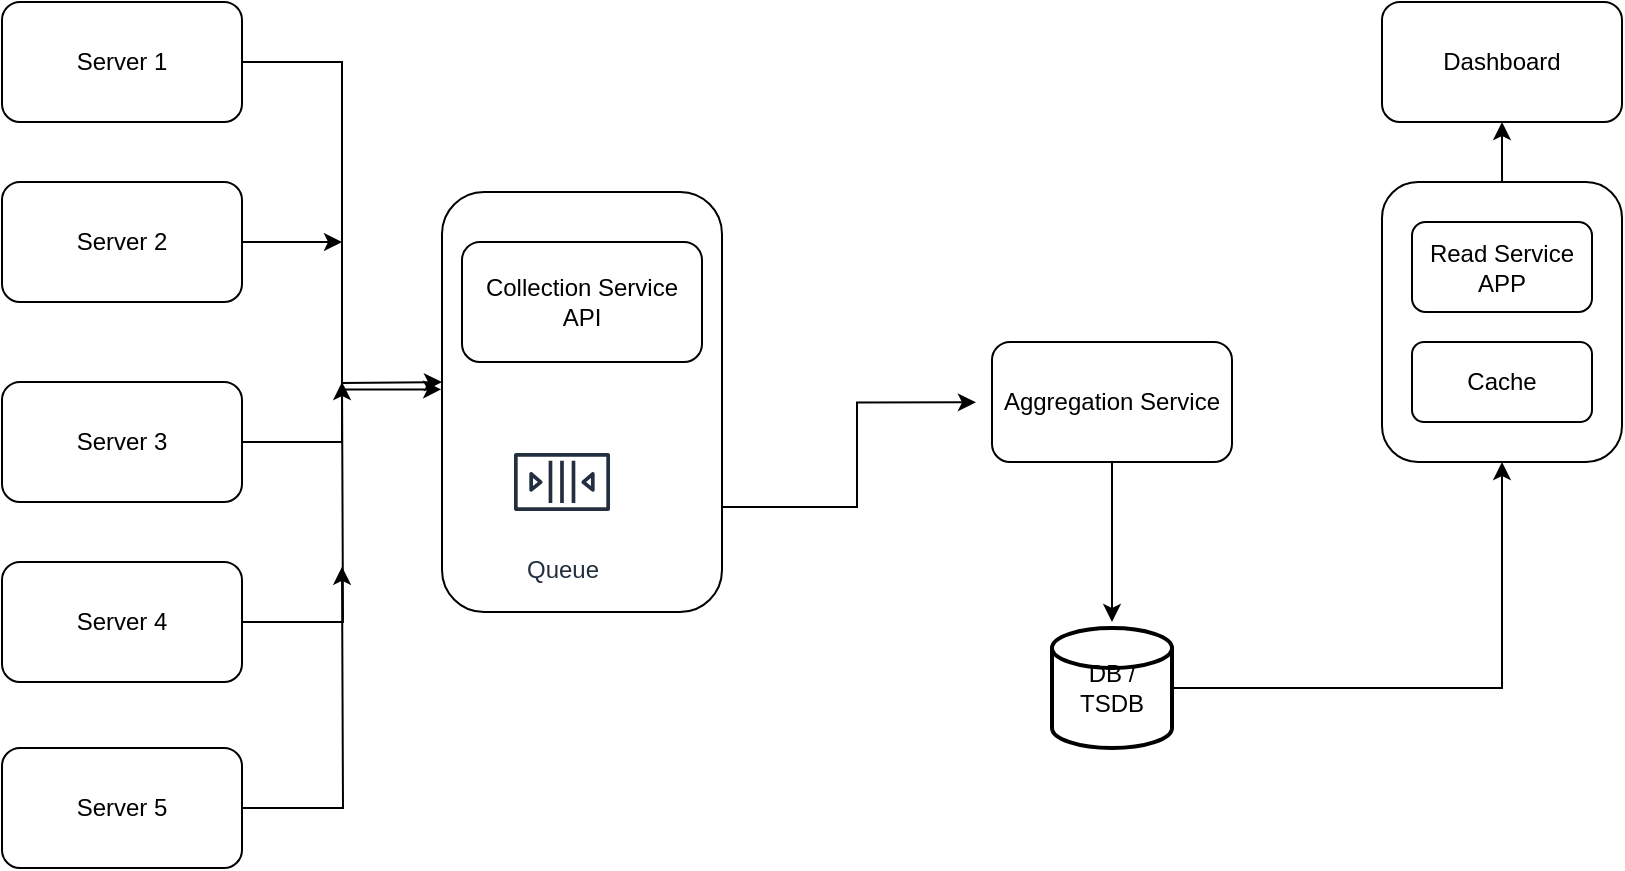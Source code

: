 <mxfile version="14.5.3" type="github"><diagram id="n6iq5Le3uGdP-fareVwD" name="Page-1"><mxGraphModel dx="1888" dy="584" grid="1" gridSize="10" guides="1" tooltips="1" connect="1" arrows="1" fold="1" page="1" pageScale="1" pageWidth="850" pageHeight="1100" math="0" shadow="0"><root><mxCell id="0"/><mxCell id="1" parent="0"/><mxCell id="zKzfODkJCmeqRvXnxmly-6" style="edgeStyle=orthogonalEdgeStyle;rounded=0;orthogonalLoop=1;jettySize=auto;html=1;exitX=1;exitY=0.75;exitDx=0;exitDy=0;entryX=-0.067;entryY=0.503;entryDx=0;entryDy=0;entryPerimeter=0;" parent="1" source="zKzfODkJCmeqRvXnxmly-1" target="zKzfODkJCmeqRvXnxmly-4" edge="1"><mxGeometry relative="1" as="geometry"/></mxCell><mxCell id="zKzfODkJCmeqRvXnxmly-1" value="" style="rounded=1;whiteSpace=wrap;html=1;" parent="1" vertex="1"><mxGeometry x="90" y="145" width="140" height="210" as="geometry"/></mxCell><mxCell id="zKzfODkJCmeqRvXnxmly-2" value="Collection Service API" style="rounded=1;whiteSpace=wrap;html=1;" parent="1" vertex="1"><mxGeometry x="100" y="170" width="120" height="60" as="geometry"/></mxCell><mxCell id="zKzfODkJCmeqRvXnxmly-3" value="Queue" style="outlineConnect=0;fontColor=#232F3E;gradientColor=none;strokeColor=#232F3E;fillColor=#ffffff;dashed=0;verticalLabelPosition=bottom;verticalAlign=top;align=center;html=1;fontSize=12;fontStyle=0;aspect=fixed;shape=mxgraph.aws4.resourceIcon;resIcon=mxgraph.aws4.queue;" parent="1" vertex="1"><mxGeometry x="120" y="260" width="60" height="60" as="geometry"/></mxCell><mxCell id="zKzfODkJCmeqRvXnxmly-7" style="edgeStyle=orthogonalEdgeStyle;rounded=0;orthogonalLoop=1;jettySize=auto;html=1;" parent="1" source="zKzfODkJCmeqRvXnxmly-4" edge="1"><mxGeometry relative="1" as="geometry"><mxPoint x="425" y="360" as="targetPoint"/></mxGeometry></mxCell><mxCell id="zKzfODkJCmeqRvXnxmly-4" value="Aggregation Service" style="rounded=1;whiteSpace=wrap;html=1;" parent="1" vertex="1"><mxGeometry x="365" y="220" width="120" height="60" as="geometry"/></mxCell><mxCell id="zKzfODkJCmeqRvXnxmly-10" style="edgeStyle=orthogonalEdgeStyle;rounded=0;orthogonalLoop=1;jettySize=auto;html=1;entryX=0.5;entryY=1;entryDx=0;entryDy=0;" parent="1" source="zKzfODkJCmeqRvXnxmly-8" target="zKzfODkJCmeqRvXnxmly-9" edge="1"><mxGeometry relative="1" as="geometry"/></mxCell><mxCell id="zKzfODkJCmeqRvXnxmly-8" value="DB / TSDB" style="strokeWidth=2;html=1;shape=mxgraph.flowchart.database;whiteSpace=wrap;" parent="1" vertex="1"><mxGeometry x="395" y="363" width="60" height="60" as="geometry"/></mxCell><mxCell id="zKzfODkJCmeqRvXnxmly-14" style="edgeStyle=orthogonalEdgeStyle;rounded=0;orthogonalLoop=1;jettySize=auto;html=1;exitX=0.5;exitY=0;exitDx=0;exitDy=0;" parent="1" source="zKzfODkJCmeqRvXnxmly-9" target="zKzfODkJCmeqRvXnxmly-15" edge="1"><mxGeometry relative="1" as="geometry"><mxPoint x="620" y="80" as="targetPoint"/></mxGeometry></mxCell><mxCell id="zKzfODkJCmeqRvXnxmly-9" value="" style="rounded=1;whiteSpace=wrap;html=1;" parent="1" vertex="1"><mxGeometry x="560" y="140" width="120" height="140" as="geometry"/></mxCell><mxCell id="zKzfODkJCmeqRvXnxmly-26" style="edgeStyle=orthogonalEdgeStyle;rounded=0;orthogonalLoop=1;jettySize=auto;html=1;exitX=1;exitY=0.5;exitDx=0;exitDy=0;" parent="1" source="zKzfODkJCmeqRvXnxmly-11" edge="1"><mxGeometry relative="1" as="geometry"><mxPoint x="40" y="332.4" as="targetPoint"/></mxGeometry></mxCell><mxCell id="zKzfODkJCmeqRvXnxmly-11" value="Server 5" style="rounded=1;whiteSpace=wrap;html=1;" parent="1" vertex="1"><mxGeometry x="-130" y="423" width="120" height="60" as="geometry"/></mxCell><mxCell id="zKzfODkJCmeqRvXnxmly-12" value="Read Service APP" style="rounded=1;whiteSpace=wrap;html=1;" parent="1" vertex="1"><mxGeometry x="575" y="160" width="90" height="45" as="geometry"/></mxCell><mxCell id="zKzfODkJCmeqRvXnxmly-13" value="Cache" style="rounded=1;whiteSpace=wrap;html=1;" parent="1" vertex="1"><mxGeometry x="575" y="220" width="90" height="40" as="geometry"/></mxCell><mxCell id="zKzfODkJCmeqRvXnxmly-15" value="Dashboard" style="rounded=1;whiteSpace=wrap;html=1;" parent="1" vertex="1"><mxGeometry x="560" y="50" width="120" height="60" as="geometry"/></mxCell><mxCell id="zKzfODkJCmeqRvXnxmly-25" style="edgeStyle=orthogonalEdgeStyle;rounded=0;orthogonalLoop=1;jettySize=auto;html=1;exitX=1;exitY=0.5;exitDx=0;exitDy=0;" parent="1" source="zKzfODkJCmeqRvXnxmly-16" edge="1"><mxGeometry relative="1" as="geometry"><mxPoint x="40" y="240" as="targetPoint"/></mxGeometry></mxCell><mxCell id="zKzfODkJCmeqRvXnxmly-16" value="Server 4" style="rounded=1;whiteSpace=wrap;html=1;" parent="1" vertex="1"><mxGeometry x="-130" y="330" width="120" height="60" as="geometry"/></mxCell><mxCell id="zKzfODkJCmeqRvXnxmly-24" style="edgeStyle=orthogonalEdgeStyle;rounded=0;orthogonalLoop=1;jettySize=auto;html=1;exitX=1;exitY=0.5;exitDx=0;exitDy=0;" parent="1" source="zKzfODkJCmeqRvXnxmly-17" edge="1"><mxGeometry relative="1" as="geometry"><mxPoint x="90" y="240" as="targetPoint"/></mxGeometry></mxCell><mxCell id="zKzfODkJCmeqRvXnxmly-17" value="Server 3" style="rounded=1;whiteSpace=wrap;html=1;" parent="1" vertex="1"><mxGeometry x="-130" y="240" width="120" height="60" as="geometry"/></mxCell><mxCell id="zKzfODkJCmeqRvXnxmly-23" style="edgeStyle=orthogonalEdgeStyle;rounded=0;orthogonalLoop=1;jettySize=auto;html=1;exitX=1;exitY=0.5;exitDx=0;exitDy=0;" parent="1" source="zKzfODkJCmeqRvXnxmly-18" edge="1"><mxGeometry relative="1" as="geometry"><mxPoint x="40" y="170" as="targetPoint"/></mxGeometry></mxCell><mxCell id="zKzfODkJCmeqRvXnxmly-18" value="Server 2" style="rounded=1;whiteSpace=wrap;html=1;" parent="1" vertex="1"><mxGeometry x="-130" y="140" width="120" height="60" as="geometry"/></mxCell><mxCell id="zKzfODkJCmeqRvXnxmly-22" style="edgeStyle=orthogonalEdgeStyle;rounded=0;orthogonalLoop=1;jettySize=auto;html=1;exitX=1;exitY=0.5;exitDx=0;exitDy=0;entryX=-0.003;entryY=0.47;entryDx=0;entryDy=0;entryPerimeter=0;" parent="1" source="zKzfODkJCmeqRvXnxmly-19" target="zKzfODkJCmeqRvXnxmly-1" edge="1"><mxGeometry relative="1" as="geometry"/></mxCell><mxCell id="zKzfODkJCmeqRvXnxmly-19" value="Server 1" style="rounded=1;whiteSpace=wrap;html=1;" parent="1" vertex="1"><mxGeometry x="-130" y="50" width="120" height="60" as="geometry"/></mxCell></root></mxGraphModel></diagram></mxfile>